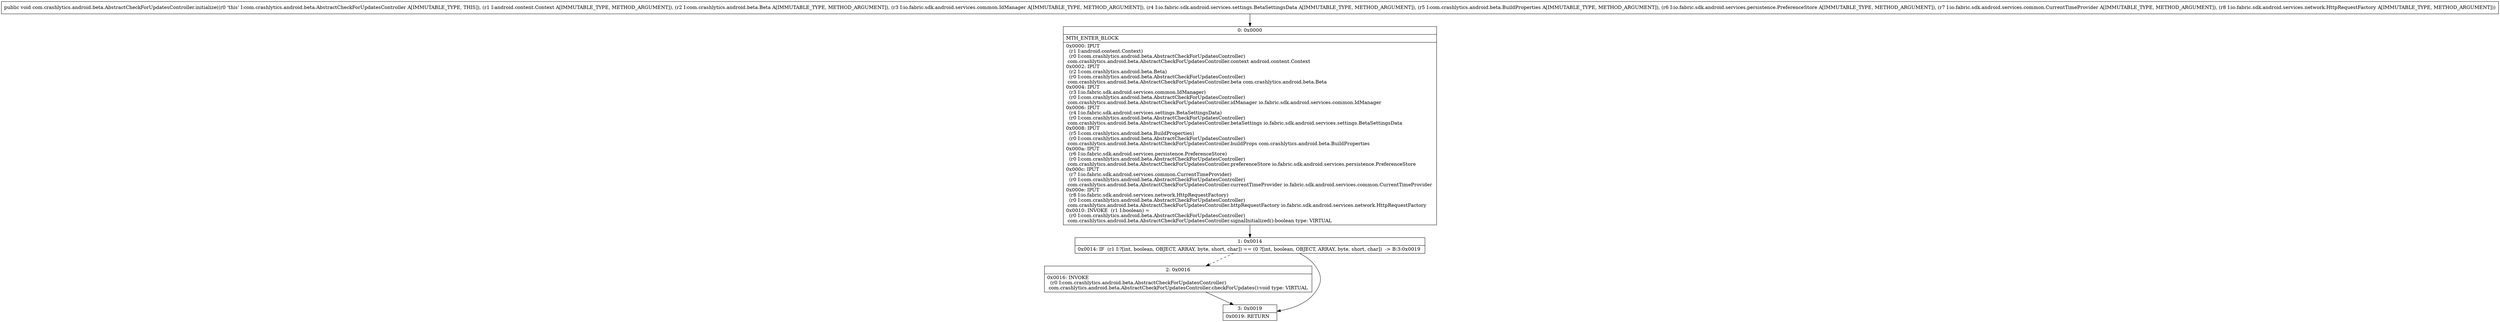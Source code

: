 digraph "CFG forcom.crashlytics.android.beta.AbstractCheckForUpdatesController.initialize(Landroid\/content\/Context;Lcom\/crashlytics\/android\/beta\/Beta;Lio\/fabric\/sdk\/android\/services\/common\/IdManager;Lio\/fabric\/sdk\/android\/services\/settings\/BetaSettingsData;Lcom\/crashlytics\/android\/beta\/BuildProperties;Lio\/fabric\/sdk\/android\/services\/persistence\/PreferenceStore;Lio\/fabric\/sdk\/android\/services\/common\/CurrentTimeProvider;Lio\/fabric\/sdk\/android\/services\/network\/HttpRequestFactory;)V" {
Node_0 [shape=record,label="{0\:\ 0x0000|MTH_ENTER_BLOCK\l|0x0000: IPUT  \l  (r1 I:android.content.Context)\l  (r0 I:com.crashlytics.android.beta.AbstractCheckForUpdatesController)\l com.crashlytics.android.beta.AbstractCheckForUpdatesController.context android.content.Context \l0x0002: IPUT  \l  (r2 I:com.crashlytics.android.beta.Beta)\l  (r0 I:com.crashlytics.android.beta.AbstractCheckForUpdatesController)\l com.crashlytics.android.beta.AbstractCheckForUpdatesController.beta com.crashlytics.android.beta.Beta \l0x0004: IPUT  \l  (r3 I:io.fabric.sdk.android.services.common.IdManager)\l  (r0 I:com.crashlytics.android.beta.AbstractCheckForUpdatesController)\l com.crashlytics.android.beta.AbstractCheckForUpdatesController.idManager io.fabric.sdk.android.services.common.IdManager \l0x0006: IPUT  \l  (r4 I:io.fabric.sdk.android.services.settings.BetaSettingsData)\l  (r0 I:com.crashlytics.android.beta.AbstractCheckForUpdatesController)\l com.crashlytics.android.beta.AbstractCheckForUpdatesController.betaSettings io.fabric.sdk.android.services.settings.BetaSettingsData \l0x0008: IPUT  \l  (r5 I:com.crashlytics.android.beta.BuildProperties)\l  (r0 I:com.crashlytics.android.beta.AbstractCheckForUpdatesController)\l com.crashlytics.android.beta.AbstractCheckForUpdatesController.buildProps com.crashlytics.android.beta.BuildProperties \l0x000a: IPUT  \l  (r6 I:io.fabric.sdk.android.services.persistence.PreferenceStore)\l  (r0 I:com.crashlytics.android.beta.AbstractCheckForUpdatesController)\l com.crashlytics.android.beta.AbstractCheckForUpdatesController.preferenceStore io.fabric.sdk.android.services.persistence.PreferenceStore \l0x000c: IPUT  \l  (r7 I:io.fabric.sdk.android.services.common.CurrentTimeProvider)\l  (r0 I:com.crashlytics.android.beta.AbstractCheckForUpdatesController)\l com.crashlytics.android.beta.AbstractCheckForUpdatesController.currentTimeProvider io.fabric.sdk.android.services.common.CurrentTimeProvider \l0x000e: IPUT  \l  (r8 I:io.fabric.sdk.android.services.network.HttpRequestFactory)\l  (r0 I:com.crashlytics.android.beta.AbstractCheckForUpdatesController)\l com.crashlytics.android.beta.AbstractCheckForUpdatesController.httpRequestFactory io.fabric.sdk.android.services.network.HttpRequestFactory \l0x0010: INVOKE  (r1 I:boolean) = \l  (r0 I:com.crashlytics.android.beta.AbstractCheckForUpdatesController)\l com.crashlytics.android.beta.AbstractCheckForUpdatesController.signalInitialized():boolean type: VIRTUAL \l}"];
Node_1 [shape=record,label="{1\:\ 0x0014|0x0014: IF  (r1 I:?[int, boolean, OBJECT, ARRAY, byte, short, char]) == (0 ?[int, boolean, OBJECT, ARRAY, byte, short, char])  \-\> B:3:0x0019 \l}"];
Node_2 [shape=record,label="{2\:\ 0x0016|0x0016: INVOKE  \l  (r0 I:com.crashlytics.android.beta.AbstractCheckForUpdatesController)\l com.crashlytics.android.beta.AbstractCheckForUpdatesController.checkForUpdates():void type: VIRTUAL \l}"];
Node_3 [shape=record,label="{3\:\ 0x0019|0x0019: RETURN   \l}"];
MethodNode[shape=record,label="{public void com.crashlytics.android.beta.AbstractCheckForUpdatesController.initialize((r0 'this' I:com.crashlytics.android.beta.AbstractCheckForUpdatesController A[IMMUTABLE_TYPE, THIS]), (r1 I:android.content.Context A[IMMUTABLE_TYPE, METHOD_ARGUMENT]), (r2 I:com.crashlytics.android.beta.Beta A[IMMUTABLE_TYPE, METHOD_ARGUMENT]), (r3 I:io.fabric.sdk.android.services.common.IdManager A[IMMUTABLE_TYPE, METHOD_ARGUMENT]), (r4 I:io.fabric.sdk.android.services.settings.BetaSettingsData A[IMMUTABLE_TYPE, METHOD_ARGUMENT]), (r5 I:com.crashlytics.android.beta.BuildProperties A[IMMUTABLE_TYPE, METHOD_ARGUMENT]), (r6 I:io.fabric.sdk.android.services.persistence.PreferenceStore A[IMMUTABLE_TYPE, METHOD_ARGUMENT]), (r7 I:io.fabric.sdk.android.services.common.CurrentTimeProvider A[IMMUTABLE_TYPE, METHOD_ARGUMENT]), (r8 I:io.fabric.sdk.android.services.network.HttpRequestFactory A[IMMUTABLE_TYPE, METHOD_ARGUMENT])) }"];
MethodNode -> Node_0;
Node_0 -> Node_1;
Node_1 -> Node_2[style=dashed];
Node_1 -> Node_3;
Node_2 -> Node_3;
}

